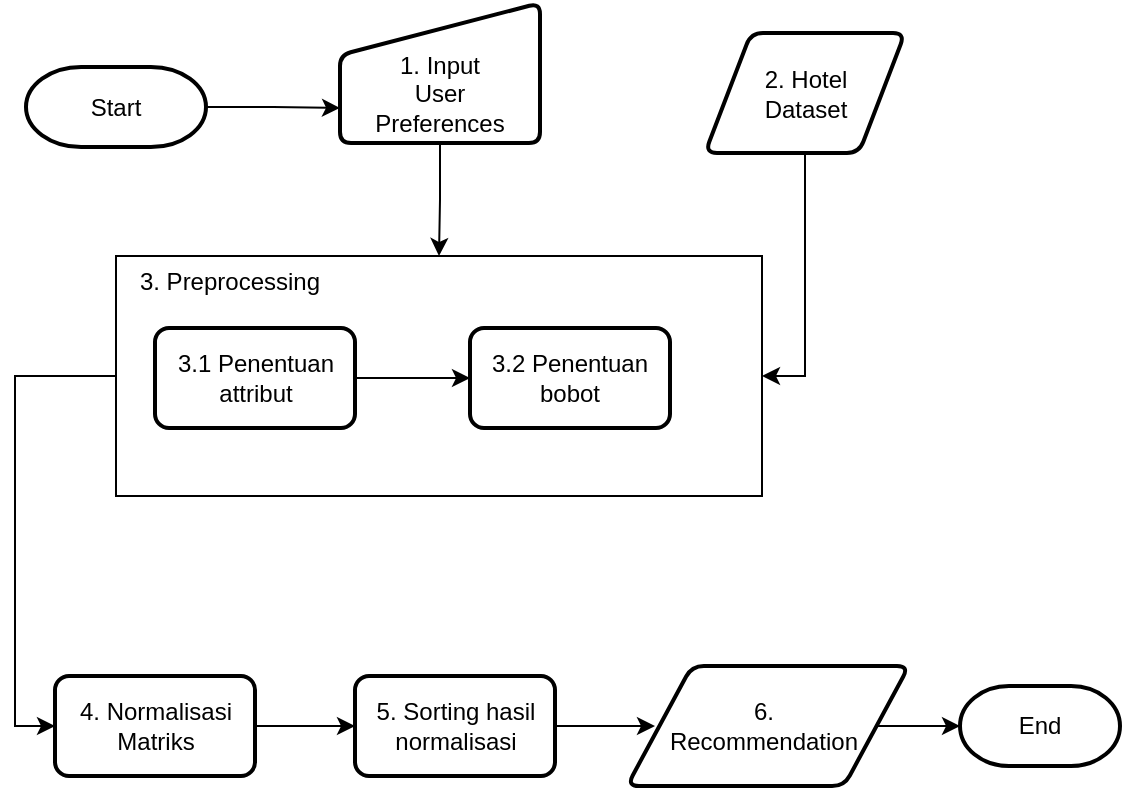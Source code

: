 <mxfile version="12.0.0" type="device" pages="1"><diagram id="_HTwfCt-k0bf89M6_Olr" name="Page-1"><mxGraphModel dx="1889" dy="1009" grid="1" gridSize="10" guides="1" tooltips="1" connect="1" arrows="1" fold="1" page="1" pageScale="1" pageWidth="850" pageHeight="1100" math="0" shadow="0"><root><mxCell id="0"/><mxCell id="1" parent="0"/><mxCell id="EcDlt1H9n26n1n2O9RGG-8" style="edgeStyle=orthogonalEdgeStyle;rounded=0;orthogonalLoop=1;jettySize=auto;html=1;entryX=0;entryY=0.75;entryDx=0;entryDy=0;" edge="1" parent="1" source="CSc8-pLUoXkaMCVOCT46-1" target="CSc8-pLUoXkaMCVOCT46-2"><mxGeometry relative="1" as="geometry"><mxPoint x="340.5" y="263.5" as="targetPoint"/></mxGeometry></mxCell><mxCell id="CSc8-pLUoXkaMCVOCT46-1" value="Start" style="strokeWidth=2;html=1;shape=mxgraph.flowchart.terminator;whiteSpace=wrap;" parent="1" vertex="1"><mxGeometry x="133" y="265.5" width="90" height="40" as="geometry"/></mxCell><mxCell id="EcDlt1H9n26n1n2O9RGG-14" style="edgeStyle=orthogonalEdgeStyle;rounded=0;orthogonalLoop=1;jettySize=auto;html=1;" edge="1" parent="1" source="CSc8-pLUoXkaMCVOCT46-11"><mxGeometry relative="1" as="geometry"><mxPoint x="447.5" y="595" as="targetPoint"/></mxGeometry></mxCell><mxCell id="CSc8-pLUoXkaMCVOCT46-11" value="5. Sorting hasil normalisasi" style="rounded=1;whiteSpace=wrap;html=1;absoluteArcSize=1;arcSize=14;strokeWidth=2;" parent="1" vertex="1"><mxGeometry x="297.5" y="570" width="100" height="50" as="geometry"/></mxCell><mxCell id="CSc8-pLUoXkaMCVOCT46-16" value="End" style="strokeWidth=2;html=1;shape=mxgraph.flowchart.terminator;whiteSpace=wrap;" parent="1" vertex="1"><mxGeometry x="600" y="575" width="80" height="40" as="geometry"/></mxCell><mxCell id="EcDlt1H9n26n1n2O9RGG-5" value="" style="group" vertex="1" connectable="0" parent="1"><mxGeometry x="290" y="243.5" width="100" height="60" as="geometry"/></mxCell><mxCell id="CSc8-pLUoXkaMCVOCT46-2" value="" style="verticalLabelPosition=bottom;verticalAlign=top;html=1;strokeWidth=2;shape=manualInput;whiteSpace=wrap;rounded=1;size=26;arcSize=11;" parent="EcDlt1H9n26n1n2O9RGG-5" vertex="1"><mxGeometry y="-10" width="100" height="70" as="geometry"/></mxCell><mxCell id="CSc8-pLUoXkaMCVOCT46-3" value="1. Input User Preferences" style="text;html=1;strokeColor=none;fillColor=none;align=center;verticalAlign=middle;whiteSpace=wrap;rounded=0;" parent="EcDlt1H9n26n1n2O9RGG-5" vertex="1"><mxGeometry x="25" y="25" width="50" height="20" as="geometry"/></mxCell><mxCell id="EcDlt1H9n26n1n2O9RGG-9" style="edgeStyle=orthogonalEdgeStyle;rounded=0;orthogonalLoop=1;jettySize=auto;html=1;entryX=0.5;entryY=0;entryDx=0;entryDy=0;" edge="1" parent="1" source="CSc8-pLUoXkaMCVOCT46-2" target="EcDlt1H9n26n1n2O9RGG-4"><mxGeometry relative="1" as="geometry"/></mxCell><mxCell id="EcDlt1H9n26n1n2O9RGG-11" style="edgeStyle=orthogonalEdgeStyle;rounded=0;orthogonalLoop=1;jettySize=auto;html=1;entryX=1;entryY=0.5;entryDx=0;entryDy=0;" edge="1" parent="1" source="EcDlt1H9n26n1n2O9RGG-1" target="EcDlt1H9n26n1n2O9RGG-4"><mxGeometry relative="1" as="geometry"/></mxCell><mxCell id="EcDlt1H9n26n1n2O9RGG-4" value="" style="rounded=0;whiteSpace=wrap;html=1;" vertex="1" parent="1"><mxGeometry x="178" y="360" width="323" height="120" as="geometry"/></mxCell><mxCell id="CSc8-pLUoXkaMCVOCT46-5" value="3.1 Penentuan attribut" style="rounded=1;whiteSpace=wrap;html=1;absoluteArcSize=1;arcSize=14;strokeWidth=2;" parent="1" vertex="1"><mxGeometry x="197.5" y="396" width="100" height="50" as="geometry"/></mxCell><mxCell id="CSc8-pLUoXkaMCVOCT46-7" value="3.2 Penentuan bobot" style="rounded=1;whiteSpace=wrap;html=1;absoluteArcSize=1;arcSize=14;strokeWidth=2;" parent="1" vertex="1"><mxGeometry x="355" y="396" width="100" height="50" as="geometry"/></mxCell><mxCell id="CSc8-pLUoXkaMCVOCT46-8" value="" style="endArrow=classic;html=1;exitX=1;exitY=0.5;exitDx=0;exitDy=0;entryX=0;entryY=0.5;entryDx=0;entryDy=0;" parent="1" source="CSc8-pLUoXkaMCVOCT46-5" target="CSc8-pLUoXkaMCVOCT46-7" edge="1"><mxGeometry width="50" height="50" relative="1" as="geometry"><mxPoint x="307.5" y="260" as="sourcePoint"/><mxPoint x="307.5" y="310" as="targetPoint"/></mxGeometry></mxCell><mxCell id="EcDlt1H9n26n1n2O9RGG-12" value="" style="group" vertex="1" connectable="0" parent="1"><mxGeometry x="433.5" y="565" width="141" height="60" as="geometry"/></mxCell><mxCell id="CSc8-pLUoXkaMCVOCT46-13" value="" style="verticalLabelPosition=bottom;verticalAlign=top;html=1;strokeWidth=2;shape=parallelogram;perimeter=parallelogramPerimeter;whiteSpace=wrap;rounded=1;arcSize=12;size=0.23;" parent="EcDlt1H9n26n1n2O9RGG-12" vertex="1"><mxGeometry width="141" height="60" as="geometry"/></mxCell><mxCell id="CSc8-pLUoXkaMCVOCT46-15" value="6. Recommendation" style="text;html=1;strokeColor=none;fillColor=none;align=center;verticalAlign=middle;whiteSpace=wrap;rounded=0;" parent="EcDlt1H9n26n1n2O9RGG-12" vertex="1"><mxGeometry x="41.215" y="20" width="54.231" height="20" as="geometry"/></mxCell><mxCell id="EcDlt1H9n26n1n2O9RGG-15" style="edgeStyle=orthogonalEdgeStyle;rounded=0;orthogonalLoop=1;jettySize=auto;html=1;entryX=0;entryY=0.5;entryDx=0;entryDy=0;entryPerimeter=0;" edge="1" parent="1" source="CSc8-pLUoXkaMCVOCT46-13" target="CSc8-pLUoXkaMCVOCT46-16"><mxGeometry relative="1" as="geometry"/></mxCell><mxCell id="EcDlt1H9n26n1n2O9RGG-17" value="" style="edgeStyle=orthogonalEdgeStyle;rounded=0;orthogonalLoop=1;jettySize=auto;html=1;" edge="1" parent="1" source="CSc8-pLUoXkaMCVOCT46-9" target="CSc8-pLUoXkaMCVOCT46-11"><mxGeometry relative="1" as="geometry"/></mxCell><mxCell id="CSc8-pLUoXkaMCVOCT46-9" value="4. Normalisasi Matriks" style="rounded=1;whiteSpace=wrap;html=1;absoluteArcSize=1;arcSize=14;strokeWidth=2;" parent="1" vertex="1"><mxGeometry x="147.5" y="570" width="100" height="50" as="geometry"/></mxCell><mxCell id="EcDlt1H9n26n1n2O9RGG-16" style="edgeStyle=orthogonalEdgeStyle;rounded=0;orthogonalLoop=1;jettySize=auto;html=1;entryX=0;entryY=0.5;entryDx=0;entryDy=0;exitX=0;exitY=0.5;exitDx=0;exitDy=0;" edge="1" parent="1" source="EcDlt1H9n26n1n2O9RGG-4" target="CSc8-pLUoXkaMCVOCT46-9"><mxGeometry relative="1" as="geometry"><mxPoint x="178" y="420" as="sourcePoint"/><mxPoint x="190" y="595" as="targetPoint"/><Array as="points"/></mxGeometry></mxCell><mxCell id="EcDlt1H9n26n1n2O9RGG-18" value="" style="group" vertex="1" connectable="0" parent="1"><mxGeometry x="472.5" y="248.5" width="100" height="60" as="geometry"/></mxCell><mxCell id="EcDlt1H9n26n1n2O9RGG-3" value="" style="group" vertex="1" connectable="0" parent="EcDlt1H9n26n1n2O9RGG-18"><mxGeometry width="100" height="60" as="geometry"/></mxCell><mxCell id="EcDlt1H9n26n1n2O9RGG-1" value="" style="verticalLabelPosition=bottom;verticalAlign=top;html=1;strokeWidth=2;shape=parallelogram;perimeter=parallelogramPerimeter;whiteSpace=wrap;rounded=1;arcSize=12;size=0.23;" vertex="1" parent="EcDlt1H9n26n1n2O9RGG-3"><mxGeometry width="100" height="60" as="geometry"/></mxCell><mxCell id="EcDlt1H9n26n1n2O9RGG-2" value="2. Hotel Dataset" style="text;html=1;strokeColor=none;fillColor=none;align=center;verticalAlign=middle;whiteSpace=wrap;rounded=0;" vertex="1" parent="EcDlt1H9n26n1n2O9RGG-3"><mxGeometry x="25" y="20" width="50" height="20" as="geometry"/></mxCell><mxCell id="EcDlt1H9n26n1n2O9RGG-20" value="3. Preprocessing" style="text;html=1;strokeColor=none;fillColor=none;align=center;verticalAlign=middle;whiteSpace=wrap;rounded=0;" vertex="1" parent="1"><mxGeometry x="185" y="363" width="100" height="20" as="geometry"/></mxCell></root></mxGraphModel></diagram></mxfile>